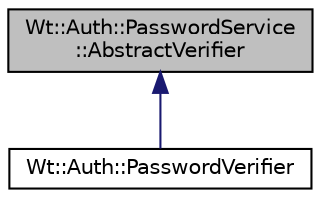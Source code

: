 digraph "Wt::Auth::PasswordService::AbstractVerifier"
{
 // LATEX_PDF_SIZE
  edge [fontname="Helvetica",fontsize="10",labelfontname="Helvetica",labelfontsize="10"];
  node [fontname="Helvetica",fontsize="10",shape=record];
  Node1 [label="Wt::Auth::PasswordService\l::AbstractVerifier",height=0.2,width=0.4,color="black", fillcolor="grey75", style="filled", fontcolor="black",tooltip="Abstract password hash computation and verification class."];
  Node1 -> Node2 [dir="back",color="midnightblue",fontsize="10",style="solid",fontname="Helvetica"];
  Node2 [label="Wt::Auth::PasswordVerifier",height=0.2,width=0.4,color="black", fillcolor="white", style="filled",URL="$classWt_1_1Auth_1_1PasswordVerifier.html",tooltip="Password hash computation and verification class."];
}
